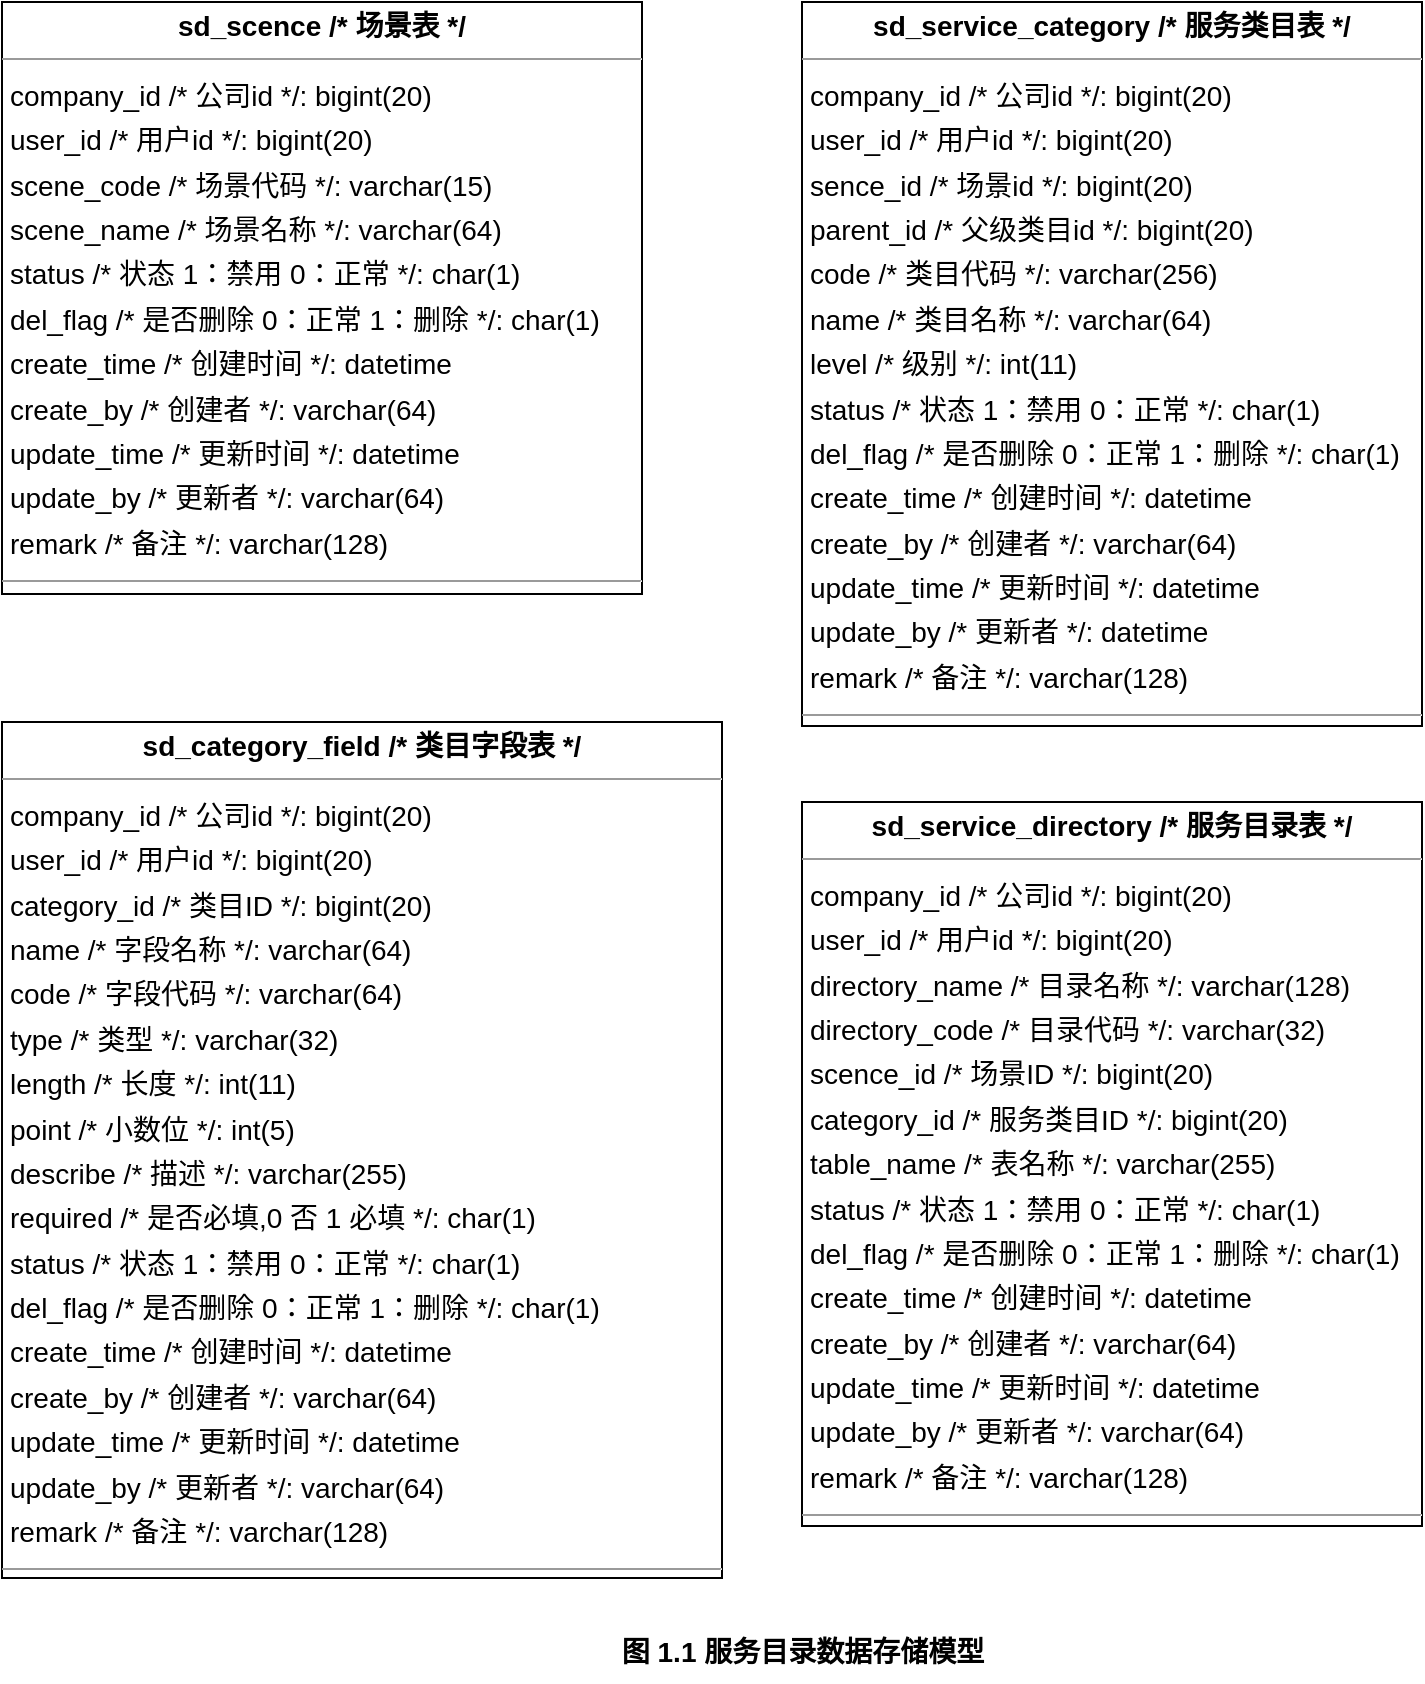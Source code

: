 <mxfile version="20.2.8" type="github"><diagram id="wvn0IFzogzXwPCQqKEe2" name="Page-1"><mxGraphModel dx="2608" dy="1147" grid="1" gridSize="10" guides="1" tooltips="1" connect="1" arrows="1" fold="1" page="0" pageScale="1" pageWidth="1200" pageHeight="1920" background="none" math="0" shadow="0"><root><mxCell id="0"/><mxCell id="1" parent="0"/><mxCell id="node3" value="&lt;p style=&quot;margin:0px;margin-top:4px;text-align:center;&quot;&gt;&lt;b&gt;sd_category_field  /* 类目字段表 */&lt;/b&gt;&lt;/p&gt;&lt;hr size=&quot;1&quot;/&gt;&lt;p style=&quot;margin:0 0 0 4px;line-height:1.6;&quot;&gt; company_id  /* 公司id */: bigint(20)&lt;br/&gt; user_id  /* 用户id */: bigint(20)&lt;br/&gt; category_id  /* 类目ID */: bigint(20)&lt;br/&gt; name  /* 字段名称 */: varchar(64)&lt;br/&gt; code  /* 字段代码 */: varchar(64)&lt;br/&gt; type  /* 类型 */: varchar(32)&lt;br/&gt; length  /* 长度 */: int(11)&lt;br/&gt; point  /* 小数位 */: int(5)&lt;br/&gt; describe  /* 描述 */: varchar(255)&lt;br/&gt; required  /* 是否必填,0 否 1 必填 */: char(1)&lt;br/&gt; status  /* 状态  1：禁用   0：正常 */: char(1)&lt;br/&gt; del_flag  /* 是否删除 0：正常 1：删除 */: char(1)&lt;br/&gt; create_time  /* 创建时间 */: datetime&lt;br/&gt; create_by  /* 创建者 */: varchar(64)&lt;br/&gt; update_time  /* 更新时间 */: datetime&lt;br/&gt; update_by  /* 更新者 */: varchar(64)&lt;br/&gt; remark  /* 备注 */: varchar(128)&lt;/p&gt;&lt;hr size=&quot;1&quot;/&gt;&lt;p style=&quot;margin:0 0 0 4px;line-height:1.6;&quot;&gt; id  /* 主键id */: bigint(20)&lt;/p&gt;" style="verticalAlign=top;align=left;overflow=fill;fontSize=14;fontFamily=Helvetica;html=1;rounded=0;shadow=0;comic=0;labelBackgroundColor=none;strokeWidth=1;" parent="1" vertex="1"><mxGeometry x="-840" width="360" height="428" as="geometry"/></mxCell><mxCell id="node0" value="&lt;p style=&quot;margin:0px;margin-top:4px;text-align:center;&quot;&gt;&lt;b&gt;sd_scence  /* 场景表 */&lt;/b&gt;&lt;/p&gt;&lt;hr size=&quot;1&quot;/&gt;&lt;p style=&quot;margin:0 0 0 4px;line-height:1.6;&quot;&gt; company_id  /* 公司id */: bigint(20)&lt;br/&gt; user_id  /* 用户id */: bigint(20)&lt;br/&gt; scene_code  /* 场景代码 */: varchar(15)&lt;br/&gt; scene_name  /* 场景名称 */: varchar(64)&lt;br/&gt; status  /* 状态  1：禁用   0：正常 */: char(1)&lt;br/&gt; del_flag  /* 是否删除 0：正常 1：删除 */: char(1)&lt;br/&gt; create_time  /* 创建时间 */: datetime&lt;br/&gt; create_by  /* 创建者 */: varchar(64)&lt;br/&gt; update_time  /* 更新时间 */: datetime&lt;br/&gt; update_by  /* 更新者 */: varchar(64)&lt;br/&gt; remark  /* 备注 */: varchar(128)&lt;/p&gt;&lt;hr size=&quot;1&quot;/&gt;&lt;p style=&quot;margin:0 0 0 4px;line-height:1.6;&quot;&gt; id  /* 主键id */: bigint(20)&lt;/p&gt;" style="verticalAlign=top;align=left;overflow=fill;fontSize=14;fontFamily=Helvetica;html=1;rounded=0;shadow=0;comic=0;labelBackgroundColor=none;strokeWidth=1;" parent="1" vertex="1"><mxGeometry x="-840" y="-360" width="320" height="296" as="geometry"/></mxCell><mxCell id="node1" value="&lt;p style=&quot;margin:0px;margin-top:4px;text-align:center;&quot;&gt;&lt;b&gt;sd_service_category  /* 服务类目表 */&lt;/b&gt;&lt;/p&gt;&lt;hr size=&quot;1&quot;/&gt;&lt;p style=&quot;margin:0 0 0 4px;line-height:1.6;&quot;&gt; company_id  /* 公司id */: bigint(20)&lt;br/&gt; user_id  /* 用户id */: bigint(20)&lt;br/&gt; sence_id  /* 场景id */: bigint(20)&lt;br/&gt; parent_id  /* 父级类目id */: bigint(20)&lt;br/&gt; code  /* 类目代码 */: varchar(256)&lt;br/&gt; name  /* 类目名称 */: varchar(64)&lt;br/&gt; level  /* 级别 */: int(11)&lt;br/&gt; status  /* 状态  1：禁用   0：正常 */: char(1)&lt;br/&gt; del_flag  /* 是否删除 0：正常 1：删除 */: char(1)&lt;br/&gt; create_time  /* 创建时间 */: datetime&lt;br/&gt; create_by  /* 创建者 */: varchar(64)&lt;br/&gt; update_time  /* 更新时间 */: datetime&lt;br/&gt; update_by  /* 更新者 */: datetime&lt;br/&gt; remark  /* 备注 */: varchar(128)&lt;/p&gt;&lt;hr size=&quot;1&quot;/&gt;&lt;p style=&quot;margin:0 0 0 4px;line-height:1.6;&quot;&gt; id: bigint(20)&lt;/p&gt;" style="verticalAlign=top;align=left;overflow=fill;fontSize=14;fontFamily=Helvetica;html=1;rounded=0;shadow=0;comic=0;labelBackgroundColor=none;strokeWidth=1;" parent="1" vertex="1"><mxGeometry x="-440" y="-360" width="310" height="362" as="geometry"/></mxCell><mxCell id="node2" value="&lt;p style=&quot;margin:0px;margin-top:4px;text-align:center;&quot;&gt;&lt;b&gt;sd_service_directory  /* 服务目录表 */&lt;/b&gt;&lt;/p&gt;&lt;hr size=&quot;1&quot;/&gt;&lt;p style=&quot;margin:0 0 0 4px;line-height:1.6;&quot;&gt; company_id  /* 公司id */: bigint(20)&lt;br/&gt; user_id  /* 用户id */: bigint(20)&lt;br/&gt; directory_name  /* 目录名称 */: varchar(128)&lt;br/&gt; directory_code  /* 目录代码 */: varchar(32)&lt;br/&gt; scence_id  /* 场景ID */: bigint(20)&lt;br/&gt; category_id  /* 服务类目ID */: bigint(20)&lt;br/&gt; table_name  /* 表名称 */: varchar(255)&lt;br/&gt; status  /* 状态  1：禁用   0：正常 */: char(1)&lt;br/&gt; del_flag  /* 是否删除 0：正常 1：删除 */: char(1)&lt;br/&gt; create_time  /* 创建时间 */: datetime&lt;br/&gt; create_by  /* 创建者 */: varchar(64)&lt;br/&gt; update_time  /* 更新时间 */: datetime&lt;br/&gt; update_by  /* 更新者 */: varchar(64)&lt;br/&gt; remark  /* 备注 */: varchar(128)&lt;/p&gt;&lt;hr size=&quot;1&quot;/&gt;&lt;p style=&quot;margin:0 0 0 4px;line-height:1.6;&quot;&gt; id  /* 主键id */: bigint(20)&lt;/p&gt;" style="verticalAlign=top;align=left;overflow=fill;fontSize=14;fontFamily=Helvetica;html=1;rounded=0;shadow=0;comic=0;labelBackgroundColor=none;strokeWidth=1;" parent="1" vertex="1"><mxGeometry x="-440" y="40" width="310" height="362" as="geometry"/></mxCell><mxCell id="UI13eDA8AYnzBo9MF3sr-1" value="&lt;b&gt;&lt;font style=&quot;font-size: 14px;&quot;&gt;图 1.1 服务目录数据存储模型&lt;/font&gt;&lt;/b&gt;" style="text;html=1;align=center;verticalAlign=middle;resizable=0;points=[];autosize=1;strokeColor=none;fillColor=none;" vertex="1" parent="1"><mxGeometry x="-540" y="450" width="200" height="30" as="geometry"/></mxCell></root></mxGraphModel></diagram></mxfile>